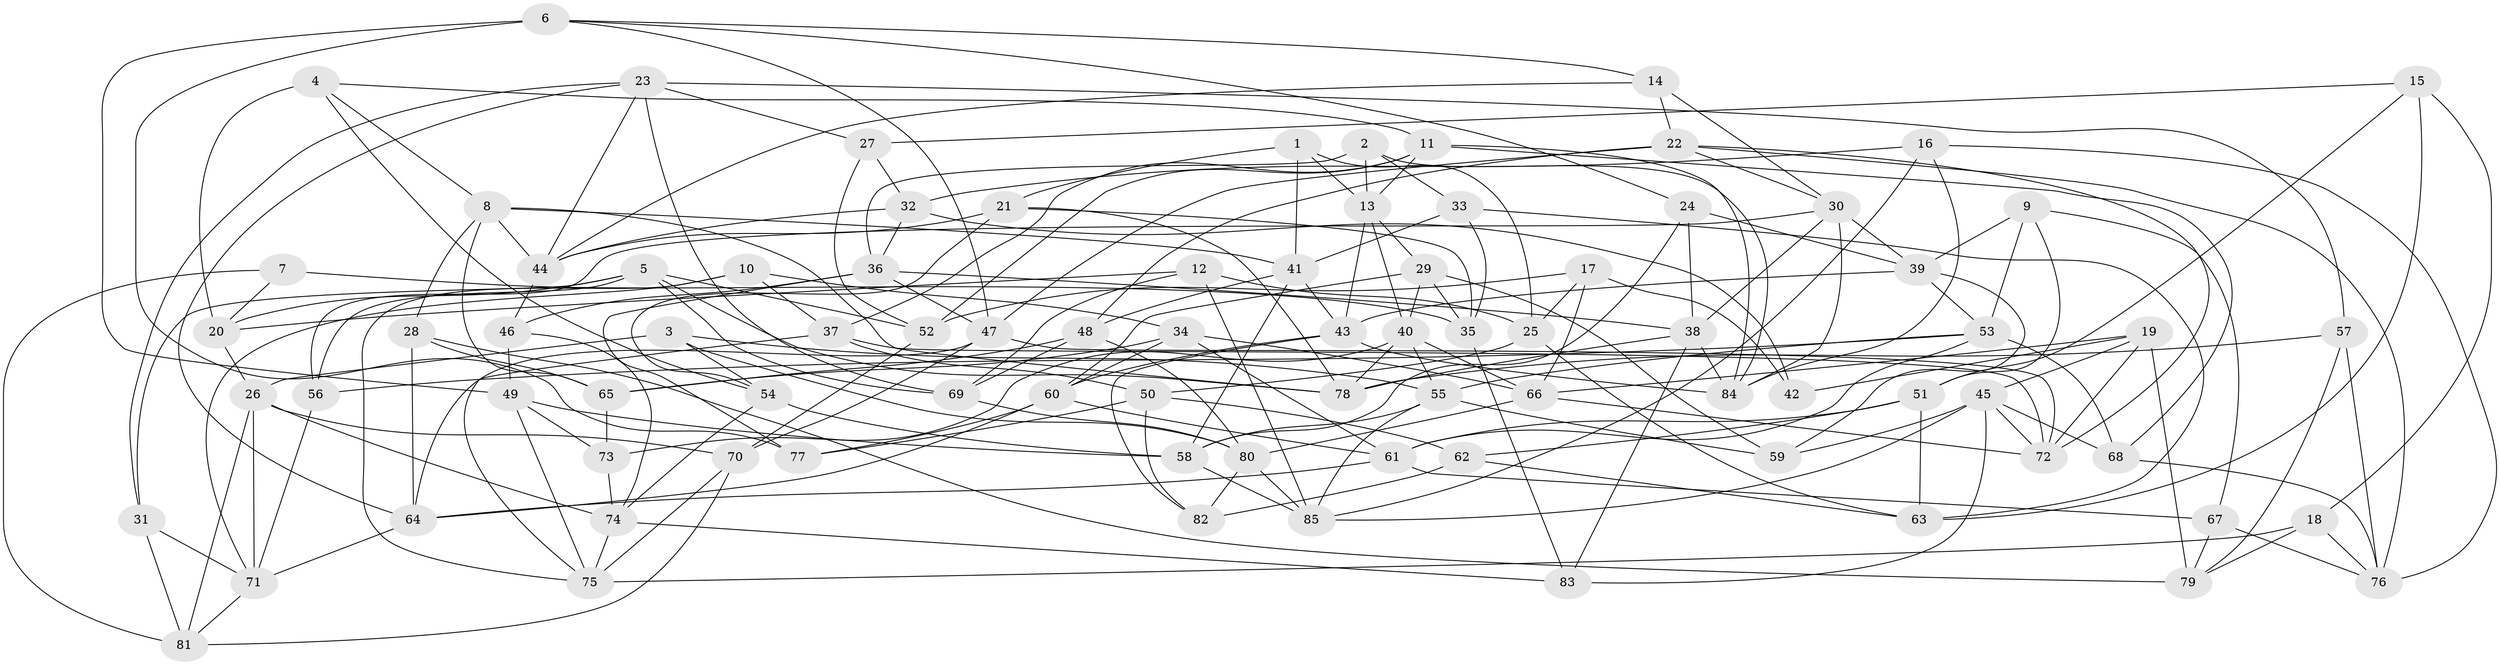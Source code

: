 // original degree distribution, {4: 1.0}
// Generated by graph-tools (version 1.1) at 2025/38/03/04/25 23:38:10]
// undirected, 85 vertices, 213 edges
graph export_dot {
  node [color=gray90,style=filled];
  1;
  2;
  3;
  4;
  5;
  6;
  7;
  8;
  9;
  10;
  11;
  12;
  13;
  14;
  15;
  16;
  17;
  18;
  19;
  20;
  21;
  22;
  23;
  24;
  25;
  26;
  27;
  28;
  29;
  30;
  31;
  32;
  33;
  34;
  35;
  36;
  37;
  38;
  39;
  40;
  41;
  42;
  43;
  44;
  45;
  46;
  47;
  48;
  49;
  50;
  51;
  52;
  53;
  54;
  55;
  56;
  57;
  58;
  59;
  60;
  61;
  62;
  63;
  64;
  65;
  66;
  67;
  68;
  69;
  70;
  71;
  72;
  73;
  74;
  75;
  76;
  77;
  78;
  79;
  80;
  81;
  82;
  83;
  84;
  85;
  1 -- 13 [weight=1.0];
  1 -- 21 [weight=1.0];
  1 -- 25 [weight=1.0];
  1 -- 41 [weight=1.0];
  2 -- 13 [weight=1.0];
  2 -- 33 [weight=1.0];
  2 -- 36 [weight=1.0];
  2 -- 84 [weight=1.0];
  3 -- 26 [weight=1.0];
  3 -- 54 [weight=1.0];
  3 -- 55 [weight=1.0];
  3 -- 80 [weight=1.0];
  4 -- 8 [weight=1.0];
  4 -- 11 [weight=1.0];
  4 -- 20 [weight=1.0];
  4 -- 54 [weight=1.0];
  5 -- 20 [weight=1.0];
  5 -- 31 [weight=1.0];
  5 -- 52 [weight=1.0];
  5 -- 56 [weight=1.0];
  5 -- 69 [weight=1.0];
  5 -- 78 [weight=1.0];
  6 -- 14 [weight=1.0];
  6 -- 24 [weight=1.0];
  6 -- 47 [weight=1.0];
  6 -- 49 [weight=2.0];
  6 -- 77 [weight=1.0];
  7 -- 20 [weight=1.0];
  7 -- 35 [weight=1.0];
  7 -- 81 [weight=2.0];
  8 -- 28 [weight=1.0];
  8 -- 41 [weight=1.0];
  8 -- 44 [weight=1.0];
  8 -- 65 [weight=1.0];
  8 -- 78 [weight=1.0];
  9 -- 39 [weight=1.0];
  9 -- 51 [weight=1.0];
  9 -- 53 [weight=1.0];
  9 -- 67 [weight=1.0];
  10 -- 34 [weight=1.0];
  10 -- 37 [weight=1.0];
  10 -- 71 [weight=1.0];
  10 -- 75 [weight=1.0];
  11 -- 13 [weight=1.0];
  11 -- 37 [weight=1.0];
  11 -- 52 [weight=1.0];
  11 -- 68 [weight=1.0];
  11 -- 84 [weight=1.0];
  12 -- 20 [weight=2.0];
  12 -- 25 [weight=2.0];
  12 -- 69 [weight=1.0];
  12 -- 85 [weight=1.0];
  13 -- 29 [weight=1.0];
  13 -- 40 [weight=1.0];
  13 -- 43 [weight=1.0];
  14 -- 22 [weight=1.0];
  14 -- 30 [weight=1.0];
  14 -- 44 [weight=1.0];
  15 -- 18 [weight=1.0];
  15 -- 27 [weight=1.0];
  15 -- 51 [weight=1.0];
  15 -- 63 [weight=1.0];
  16 -- 32 [weight=1.0];
  16 -- 76 [weight=1.0];
  16 -- 84 [weight=1.0];
  16 -- 85 [weight=1.0];
  17 -- 25 [weight=1.0];
  17 -- 42 [weight=1.0];
  17 -- 52 [weight=1.0];
  17 -- 66 [weight=1.0];
  18 -- 75 [weight=1.0];
  18 -- 76 [weight=1.0];
  18 -- 79 [weight=1.0];
  19 -- 42 [weight=1.0];
  19 -- 45 [weight=1.0];
  19 -- 66 [weight=1.0];
  19 -- 72 [weight=1.0];
  19 -- 79 [weight=2.0];
  20 -- 26 [weight=1.0];
  21 -- 35 [weight=1.0];
  21 -- 44 [weight=1.0];
  21 -- 54 [weight=2.0];
  21 -- 78 [weight=1.0];
  22 -- 30 [weight=1.0];
  22 -- 47 [weight=1.0];
  22 -- 48 [weight=1.0];
  22 -- 72 [weight=1.0];
  22 -- 76 [weight=1.0];
  23 -- 27 [weight=1.0];
  23 -- 31 [weight=1.0];
  23 -- 44 [weight=1.0];
  23 -- 57 [weight=1.0];
  23 -- 64 [weight=1.0];
  23 -- 69 [weight=1.0];
  24 -- 38 [weight=1.0];
  24 -- 39 [weight=1.0];
  24 -- 58 [weight=1.0];
  25 -- 50 [weight=1.0];
  25 -- 63 [weight=1.0];
  26 -- 70 [weight=1.0];
  26 -- 71 [weight=1.0];
  26 -- 74 [weight=1.0];
  26 -- 81 [weight=1.0];
  27 -- 32 [weight=1.0];
  27 -- 52 [weight=1.0];
  28 -- 64 [weight=1.0];
  28 -- 65 [weight=1.0];
  28 -- 79 [weight=1.0];
  29 -- 35 [weight=2.0];
  29 -- 40 [weight=1.0];
  29 -- 59 [weight=1.0];
  29 -- 60 [weight=1.0];
  30 -- 38 [weight=1.0];
  30 -- 39 [weight=1.0];
  30 -- 56 [weight=1.0];
  30 -- 84 [weight=1.0];
  31 -- 71 [weight=1.0];
  31 -- 81 [weight=1.0];
  32 -- 36 [weight=1.0];
  32 -- 42 [weight=2.0];
  32 -- 44 [weight=1.0];
  33 -- 35 [weight=1.0];
  33 -- 41 [weight=1.0];
  33 -- 63 [weight=1.0];
  34 -- 60 [weight=1.0];
  34 -- 61 [weight=1.0];
  34 -- 65 [weight=2.0];
  34 -- 66 [weight=1.0];
  35 -- 83 [weight=1.0];
  36 -- 38 [weight=1.0];
  36 -- 46 [weight=1.0];
  36 -- 47 [weight=1.0];
  36 -- 77 [weight=1.0];
  37 -- 50 [weight=2.0];
  37 -- 72 [weight=1.0];
  37 -- 75 [weight=1.0];
  38 -- 78 [weight=1.0];
  38 -- 83 [weight=1.0];
  38 -- 84 [weight=1.0];
  39 -- 43 [weight=1.0];
  39 -- 53 [weight=1.0];
  39 -- 59 [weight=1.0];
  40 -- 55 [weight=1.0];
  40 -- 66 [weight=1.0];
  40 -- 73 [weight=1.0];
  40 -- 78 [weight=1.0];
  41 -- 43 [weight=1.0];
  41 -- 48 [weight=1.0];
  41 -- 58 [weight=1.0];
  43 -- 60 [weight=1.0];
  43 -- 82 [weight=1.0];
  43 -- 84 [weight=1.0];
  44 -- 46 [weight=1.0];
  45 -- 59 [weight=1.0];
  45 -- 68 [weight=1.0];
  45 -- 72 [weight=1.0];
  45 -- 83 [weight=1.0];
  45 -- 85 [weight=1.0];
  46 -- 49 [weight=1.0];
  46 -- 74 [weight=1.0];
  47 -- 64 [weight=1.0];
  47 -- 70 [weight=1.0];
  47 -- 72 [weight=1.0];
  48 -- 65 [weight=1.0];
  48 -- 69 [weight=2.0];
  48 -- 80 [weight=1.0];
  49 -- 58 [weight=1.0];
  49 -- 73 [weight=1.0];
  49 -- 75 [weight=1.0];
  50 -- 62 [weight=1.0];
  50 -- 77 [weight=1.0];
  50 -- 82 [weight=1.0];
  51 -- 61 [weight=1.0];
  51 -- 62 [weight=1.0];
  51 -- 63 [weight=2.0];
  52 -- 70 [weight=2.0];
  53 -- 55 [weight=1.0];
  53 -- 56 [weight=1.0];
  53 -- 61 [weight=1.0];
  53 -- 68 [weight=1.0];
  54 -- 58 [weight=1.0];
  54 -- 74 [weight=1.0];
  55 -- 58 [weight=1.0];
  55 -- 59 [weight=1.0];
  55 -- 85 [weight=1.0];
  56 -- 71 [weight=1.0];
  57 -- 76 [weight=1.0];
  57 -- 78 [weight=1.0];
  57 -- 79 [weight=1.0];
  58 -- 85 [weight=1.0];
  60 -- 61 [weight=1.0];
  60 -- 64 [weight=1.0];
  60 -- 77 [weight=1.0];
  61 -- 64 [weight=1.0];
  61 -- 67 [weight=1.0];
  62 -- 63 [weight=1.0];
  62 -- 82 [weight=1.0];
  64 -- 71 [weight=1.0];
  65 -- 73 [weight=1.0];
  66 -- 72 [weight=1.0];
  66 -- 80 [weight=1.0];
  67 -- 76 [weight=1.0];
  67 -- 79 [weight=1.0];
  68 -- 76 [weight=1.0];
  69 -- 80 [weight=1.0];
  70 -- 75 [weight=1.0];
  70 -- 81 [weight=1.0];
  71 -- 81 [weight=1.0];
  73 -- 74 [weight=1.0];
  74 -- 75 [weight=1.0];
  74 -- 83 [weight=1.0];
  80 -- 82 [weight=1.0];
  80 -- 85 [weight=1.0];
}
